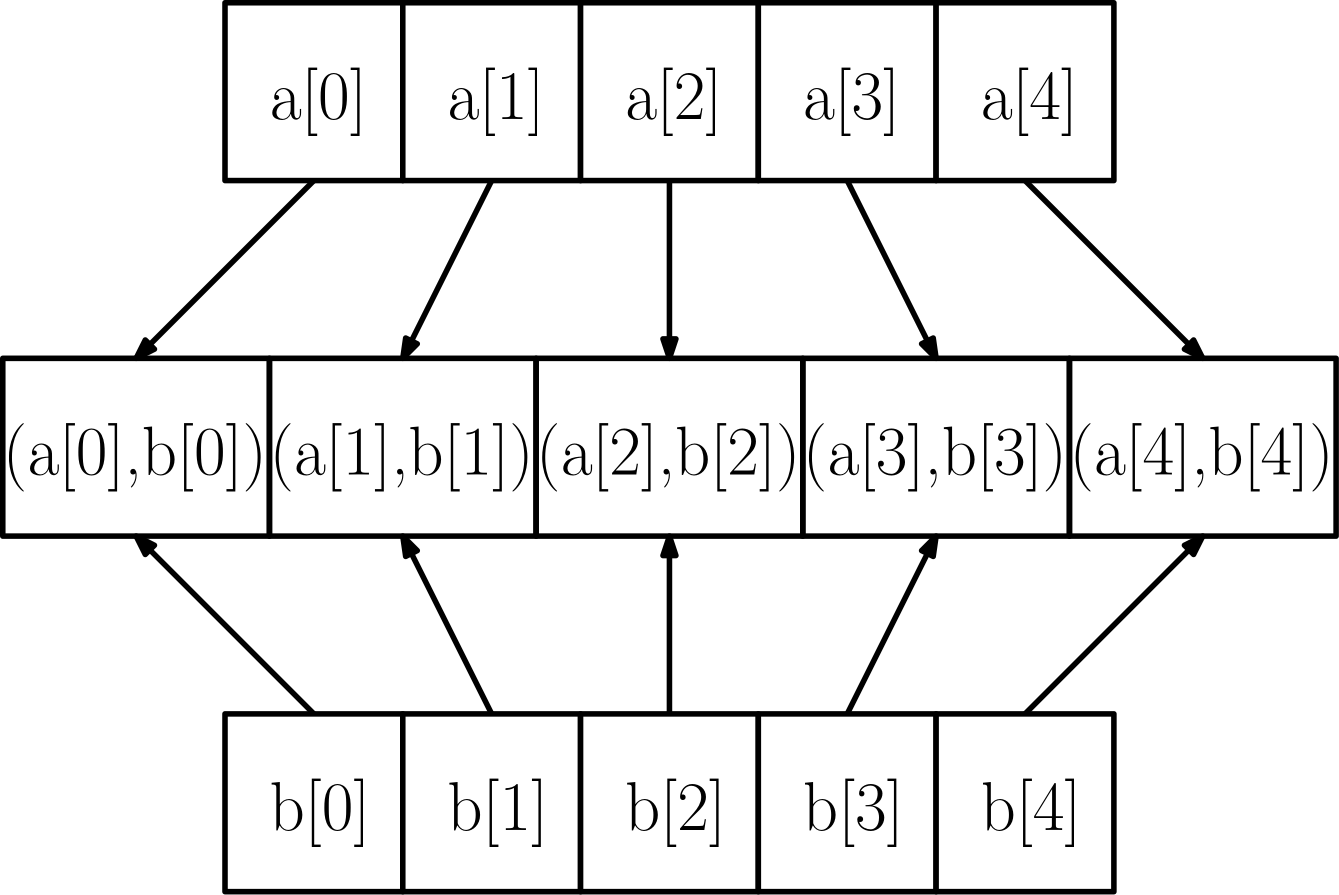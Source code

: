 <?xml version="1.0"?>
<!DOCTYPE ipe SYSTEM "ipe.dtd">
<ipe version="70005" creator="Ipe 7.1.1">
<info created="D:20131031205906" modified="D:20131103192855"/>
<ipestyle name="basic">
<symbol name="arrow/arc(spx)">
<path stroke="sym-stroke" fill="sym-stroke" pen="sym-pen">
0 0 m
-1 0.333 l
-1 -0.333 l
h
</path>
</symbol>
<symbol name="arrow/farc(spx)">
<path stroke="sym-stroke" fill="white" pen="sym-pen">
0 0 m
-1 0.333 l
-1 -0.333 l
h
</path>
</symbol>
<symbol name="mark/circle(sx)" transformations="translations">
<path fill="sym-stroke">
0.6 0 0 0.6 0 0 e
0.4 0 0 0.4 0 0 e
</path>
</symbol>
<symbol name="mark/disk(sx)" transformations="translations">
<path fill="sym-stroke">
0.6 0 0 0.6 0 0 e
</path>
</symbol>
<symbol name="mark/fdisk(sfx)" transformations="translations">
<group>
<path fill="sym-fill">
0.5 0 0 0.5 0 0 e
</path>
<path fill="sym-stroke" fillrule="eofill">
0.6 0 0 0.6 0 0 e
0.4 0 0 0.4 0 0 e
</path>
</group>
</symbol>
<symbol name="mark/box(sx)" transformations="translations">
<path fill="sym-stroke" fillrule="eofill">
-0.6 -0.6 m
0.6 -0.6 l
0.6 0.6 l
-0.6 0.6 l
h
-0.4 -0.4 m
0.4 -0.4 l
0.4 0.4 l
-0.4 0.4 l
h
</path>
</symbol>
<symbol name="mark/square(sx)" transformations="translations">
<path fill="sym-stroke">
-0.6 -0.6 m
0.6 -0.6 l
0.6 0.6 l
-0.6 0.6 l
h
</path>
</symbol>
<symbol name="mark/fsquare(sfx)" transformations="translations">
<group>
<path fill="sym-fill">
-0.5 -0.5 m
0.5 -0.5 l
0.5 0.5 l
-0.5 0.5 l
h
</path>
<path fill="sym-stroke" fillrule="eofill">
-0.6 -0.6 m
0.6 -0.6 l
0.6 0.6 l
-0.6 0.6 l
h
-0.4 -0.4 m
0.4 -0.4 l
0.4 0.4 l
-0.4 0.4 l
h
</path>
</group>
</symbol>
<symbol name="mark/cross(sx)" transformations="translations">
<group>
<path fill="sym-stroke">
-0.43 -0.57 m
0.57 0.43 l
0.43 0.57 l
-0.57 -0.43 l
h
</path>
<path fill="sym-stroke">
-0.43 0.57 m
0.57 -0.43 l
0.43 -0.57 l
-0.57 0.43 l
h
</path>
</group>
</symbol>
<symbol name="arrow/fnormal(spx)">
<path stroke="sym-stroke" fill="white" pen="sym-pen">
0 0 m
-1 0.333 l
-1 -0.333 l
h
</path>
</symbol>
<symbol name="arrow/pointed(spx)">
<path stroke="sym-stroke" fill="sym-stroke" pen="sym-pen">
0 0 m
-1 0.333 l
-0.8 0 l
-1 -0.333 l
h
</path>
</symbol>
<symbol name="arrow/fpointed(spx)">
<path stroke="sym-stroke" fill="white" pen="sym-pen">
0 0 m
-1 0.333 l
-0.8 0 l
-1 -0.333 l
h
</path>
</symbol>
<symbol name="arrow/linear(spx)">
<path stroke="sym-stroke" pen="sym-pen">
-1 0.333 m
0 0 l
-1 -0.333 l
</path>
</symbol>
<symbol name="arrow/fdouble(spx)">
<path stroke="sym-stroke" fill="white" pen="sym-pen">
0 0 m
-1 0.333 l
-1 -0.333 l
h
-1 0 m
-2 0.333 l
-2 -0.333 l
h
</path>
</symbol>
<symbol name="arrow/double(spx)">
<path stroke="sym-stroke" fill="sym-stroke" pen="sym-pen">
0 0 m
-1 0.333 l
-1 -0.333 l
h
-1 0 m
-2 0.333 l
-2 -0.333 l
h
</path>
</symbol>
<pen name="heavier" value="0.8"/>
<pen name="fat" value="1.2"/>
<pen name="ultrafat" value="2"/>
<symbolsize name="large" value="5"/>
<symbolsize name="small" value="2"/>
<symbolsize name="tiny" value="1.1"/>
<arrowsize name="large" value="10"/>
<arrowsize name="small" value="5"/>
<arrowsize name="tiny" value="3"/>
<color name="red" value="1 0 0"/>
<color name="green" value="0 1 0"/>
<color name="blue" value="0 0 1"/>
<color name="yellow" value="1 1 0"/>
<color name="orange" value="1 0.647 0"/>
<color name="gold" value="1 0.843 0"/>
<color name="purple" value="0.627 0.125 0.941"/>
<color name="gray" value="0.745"/>
<color name="brown" value="0.647 0.165 0.165"/>
<color name="navy" value="0 0 0.502"/>
<color name="pink" value="1 0.753 0.796"/>
<color name="seagreen" value="0.18 0.545 0.341"/>
<color name="turquoise" value="0.251 0.878 0.816"/>
<color name="violet" value="0.933 0.51 0.933"/>
<color name="darkblue" value="0 0 0.545"/>
<color name="darkcyan" value="0 0.545 0.545"/>
<color name="darkgray" value="0.663"/>
<color name="darkgreen" value="0 0.392 0"/>
<color name="darkmagenta" value="0.545 0 0.545"/>
<color name="darkorange" value="1 0.549 0"/>
<color name="darkred" value="0.545 0 0"/>
<color name="lightblue" value="0.678 0.847 0.902"/>
<color name="lightcyan" value="0.878 1 1"/>
<color name="lightgray" value="0.827"/>
<color name="lightgreen" value="0.565 0.933 0.565"/>
<color name="lightyellow" value="1 1 0.878"/>
<dashstyle name="dashed" value="[4] 0"/>
<dashstyle name="dotted" value="[1 3] 0"/>
<dashstyle name="dash dotted" value="[4 2 1 2] 0"/>
<dashstyle name="dash dot dotted" value="[4 2 1 2 1 2] 0"/>
<textsize name="large" value="\large"/>
<textsize name="Large" value="\Large"/>
<textsize name="LARGE" value="\LARGE"/>
<textsize name="huge" value="\huge"/>
<textsize name="Huge" value="\Huge"/>
<textsize name="small" value="\small"/>
<textsize name="footnote" value="\footnotesize"/>
<textsize name="tiny" value="\tiny"/>
<textstyle name="center" begin="\begin{center}" end="\end{center}"/>
<textstyle name="itemize" begin="\begin{itemize}" end="\end{itemize}"/>
<textstyle name="item" begin="\begin{itemize}\item{}" end="\end{itemize}"/>
<gridsize name="4 pts" value="4"/>
<gridsize name="8 pts (~3 mm)" value="8"/>
<gridsize name="16 pts (~6 mm)" value="16"/>
<gridsize name="32 pts (~12 mm)" value="32"/>
<gridsize name="10 pts (~3.5 mm)" value="10"/>
<gridsize name="20 pts (~7 mm)" value="20"/>
<gridsize name="14 pts (~5 mm)" value="14"/>
<gridsize name="28 pts (~10 mm)" value="28"/>
<gridsize name="56 pts (~20 mm)" value="56"/>
<anglesize name="90 deg" value="90"/>
<anglesize name="60 deg" value="60"/>
<anglesize name="45 deg" value="45"/>
<anglesize name="30 deg" value="30"/>
<anglesize name="22.5 deg" value="22.5"/>
<tiling name="falling" angle="-60" step="4" width="1"/>
<tiling name="rising" angle="30" step="4" width="1"/>
</ipestyle>
<page>
<layer name="alpha"/>
<view layers="alpha" active="alpha"/>
<path layer="alpha" matrix="1 0 0 1 64 0" stroke="black" fill="white" pen="ultrafat">
64 768 m
64 704 l
128 704 l
128 768 l
h
</path>
<path matrix="1 0 0 1 64 0" stroke="black" fill="white" pen="ultrafat">
128 768 m
128 704 l
192 704 l
192 768 l
h
</path>
<path matrix="1 0 0 1 64 0" stroke="black" fill="white" pen="ultrafat">
192 768 m
192 704 l
256 704 l
256 768 l
h
</path>
<path matrix="1 0 0 1 64 0" stroke="black" fill="white" pen="ultrafat">
256 768 m
256 704 l
320 704 l
320 768 l
h
</path>
<path matrix="1 0 0 1 64 0" stroke="black" fill="white" pen="ultrafat">
320 768 m
320 704 l
384 704 l
384 768 l
h
</path>
<text matrix="1 0 0 1 64 0" transformations="translations" pos="80 720" stroke="black" type="label" width="35.111" height="18.564" depth="6.18" valign="bottom" size="Huge">a[0]</text>
<text matrix="1 0 0 1 64 0" transformations="translations" pos="144 720" stroke="black" type="label" width="35.111" height="18.564" depth="6.18" valign="bottom" size="Huge">a[1]</text>
<text matrix="1 0 0 1 64 0" transformations="translations" pos="208 720" stroke="black" type="label" width="35.111" height="18.564" depth="6.18" valign="bottom" size="Huge">a[2]</text>
<text matrix="1 0 0 1 64 0" transformations="translations" pos="272 720" stroke="black" type="label" width="35.111" height="18.564" depth="6.18" valign="bottom" size="Huge">a[3]</text>
<text matrix="1 0 0 1 64 0" transformations="translations" pos="336 720" stroke="black" type="label" width="35.111" height="18.564" depth="6.18" valign="bottom" size="Huge">a[4]</text>
<path matrix="1 0 0 1 64 -256" stroke="black" fill="white" pen="ultrafat">
64 768 m
64 704 l
128 704 l
128 768 l
h
</path>
<path matrix="1 0 0 1 64 -256" stroke="black" fill="white" pen="ultrafat">
128 768 m
128 704 l
192 704 l
192 768 l
h
</path>
<path matrix="1 0 0 1 64 -256" stroke="black" fill="white" pen="ultrafat">
192 768 m
192 704 l
256 704 l
256 768 l
h
</path>
<path matrix="1 0 0 1 64 -256" stroke="black" fill="white" pen="ultrafat">
256 768 m
256 704 l
320 704 l
320 768 l
h
</path>
<path matrix="1 0 0 1 64 -256" stroke="black" fill="white" pen="ultrafat">
320 768 m
320 704 l
384 704 l
384 768 l
h
</path>
<text matrix="1 0 0 1 64 -256" transformations="translations" pos="80 720" stroke="black" type="label" width="36.406" height="18.564" depth="6.18" valign="bottom" size="Huge">b[0]</text>
<text matrix="1 0 0 1 64 -256" transformations="translations" pos="144 720" stroke="black" type="label" width="36.406" height="18.564" depth="6.18" valign="bottom" size="Huge">b[1]</text>
<text matrix="1 0 0 1 64 -256" transformations="translations" pos="208 720" stroke="black" type="label" width="36.406" height="18.564" depth="6.18" valign="bottom" size="Huge">b[2]</text>
<text matrix="1 0 0 1 64 -256" transformations="translations" pos="272 720" stroke="black" type="label" width="36.406" height="18.564" depth="6.18" valign="bottom" size="Huge">b[3]</text>
<text matrix="1 0 0 1 64 -256" transformations="translations" pos="336 720" stroke="black" type="label" width="36.406" height="18.564" depth="6.18" valign="bottom" size="Huge">b[4]</text>
<path matrix="1 0 0 1 48 0" stroke="black" pen="ultrafat">
0 640 m
0 576 l
96 576 l
96 640 l
h
</path>
<path matrix="1 0 0 1 48 0" stroke="black" pen="ultrafat">
96 640 m
96 576 l
192 576 l
192 640 l
h
</path>
<path matrix="1 0 0 1 48 0" stroke="black" pen="ultrafat">
192 640 m
192 576 l
288 576 l
288 640 l
h
</path>
<path matrix="1 0 0 1 48 0" stroke="black" pen="ultrafat">
288 640 m
288 576 l
384 576 l
384 640 l
h
</path>
<path matrix="1 0 0 1 48 0" stroke="black" pen="ultrafat">
384 640 m
384 576 l
480 576 l
480 640 l
h
</path>
<text matrix="1 0 0 1 -48 48" transformations="translations" pos="96 544" stroke="black" type="label" width="95.261" height="18.564" depth="6.18" valign="bottom" size="Huge">(a[0],b[0])</text>
<text matrix="1 0 0 1 0 48" transformations="translations" pos="144 544" stroke="black" type="label" width="95.261" height="18.564" depth="6.18" valign="bottom" size="Huge">(a[1],b[1])</text>
<text matrix="1 0 0 1 32 48" transformations="translations" pos="208 544" stroke="black" type="label" width="95.261" height="18.564" depth="6.18" valign="bottom" size="Huge">(a[2],b[2])</text>
<text matrix="1 0 0 1 48 48" transformations="translations" pos="288 544" stroke="black" type="label" width="95.261" height="18.564" depth="6.18" valign="bottom" size="Huge">(a[3],b[3])</text>
<text matrix="1 0 0 1 80 48" transformations="translations" pos="352 544" stroke="black" type="label" width="95.261" height="18.564" depth="6.18" valign="bottom" size="Huge">(a[4],b[4])</text>
<path stroke="black" pen="ultrafat" arrow="normal/normal">
224 704 m
192 640 l
</path>
<path stroke="black" pen="ultrafat" arrow="normal/normal">
288 704 m
288 640 l
</path>
<path stroke="black" pen="ultrafat" arrow="normal/normal">
352 704 m
384 640 l
</path>
<path stroke="black" pen="ultrafat" arrow="normal/normal">
416 704 m
480 640 l
</path>
<path stroke="black" pen="ultrafat" arrow="normal/normal">
160 704 m
96 640 l
</path>
<path stroke="black" pen="ultrafat" arrow="normal/normal">
160 512 m
96 576 l
</path>
<path stroke="black" pen="ultrafat" arrow="normal/normal">
224 512 m
192 576 l
</path>
<path stroke="black" pen="ultrafat" arrow="normal/normal">
288 512 m
288 576 l
</path>
<path stroke="black" pen="ultrafat" arrow="normal/normal">
352 512 m
384 576 l
</path>
<path stroke="black" pen="ultrafat" arrow="normal/normal">
416 512 m
480 576 l
</path>
</page>
</ipe>

